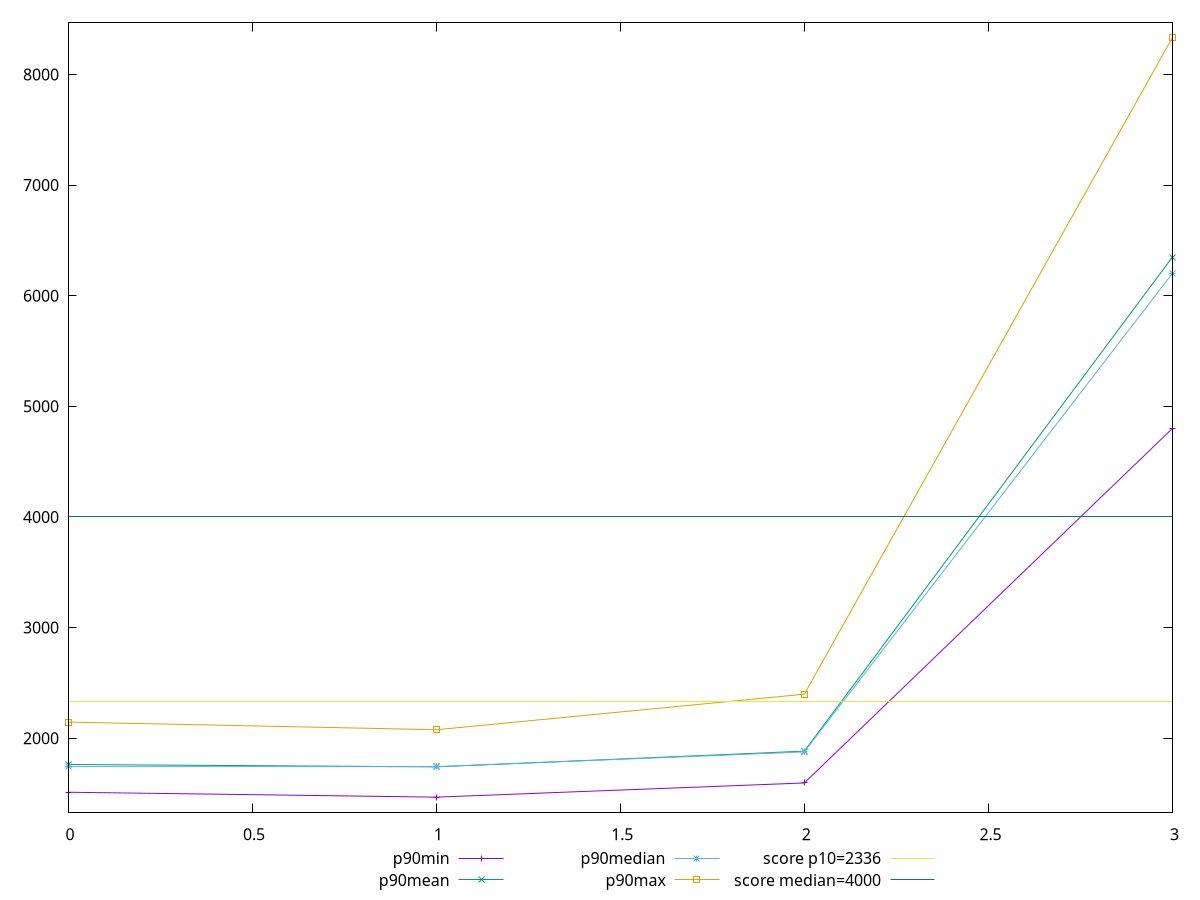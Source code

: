 reset

$p90Min <<EOF
0 1511.613
1 1467.111
2 1595.5299999999997
3 4800.920999999999
EOF

$p90Mean <<EOF
0 1761.957345744682
1 1741.0840101063827
2 1882.9992010638312
3 6349.7686861702105
EOF

$p90Median <<EOF
0 1742.94375
1 1743.0985
2 1876.073
3 6203.186000000001
EOF

$p90Max <<EOF
0 2145.6984999999995
1 2076.4809999999998
2 2398.0975
3 8334.385999999997
EOF

set key outside below
set xrange [0:3]
set yrange [1329.7655000000002:8471.731499999996]
set trange [1329.7655000000002:8471.731499999996]
set terminal svg size 640, 560 enhanced background rgb 'white'
set output "reports/report_00028_2021-02-24T12-49-42.674Z/first-meaningful-paint/progression/value.svg"

plot $p90Min title "p90min" with linespoints, \
     $p90Mean title "p90mean" with linespoints, \
     $p90Median title "p90median" with linespoints, \
     $p90Max title "p90max" with linespoints, \
     2336 title "score p10=2336", \
     4000 title "score median=4000"

reset
